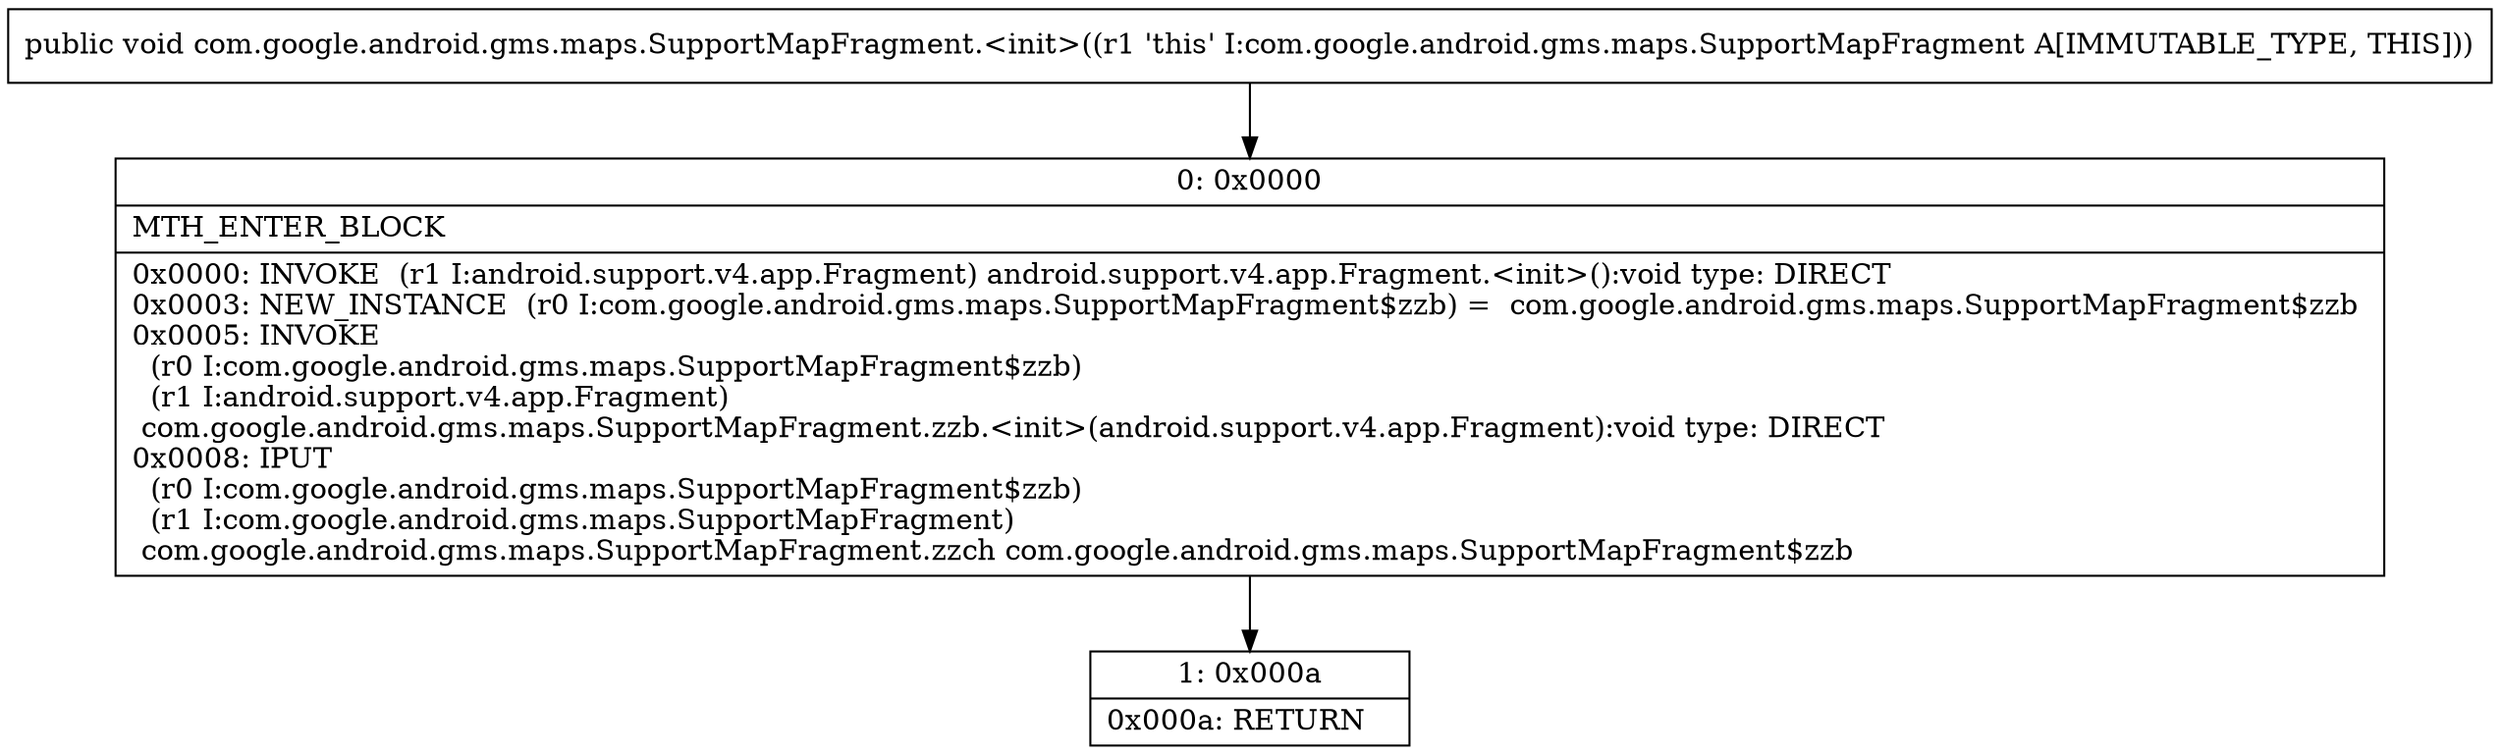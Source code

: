 digraph "CFG forcom.google.android.gms.maps.SupportMapFragment.\<init\>()V" {
Node_0 [shape=record,label="{0\:\ 0x0000|MTH_ENTER_BLOCK\l|0x0000: INVOKE  (r1 I:android.support.v4.app.Fragment) android.support.v4.app.Fragment.\<init\>():void type: DIRECT \l0x0003: NEW_INSTANCE  (r0 I:com.google.android.gms.maps.SupportMapFragment$zzb) =  com.google.android.gms.maps.SupportMapFragment$zzb \l0x0005: INVOKE  \l  (r0 I:com.google.android.gms.maps.SupportMapFragment$zzb)\l  (r1 I:android.support.v4.app.Fragment)\l com.google.android.gms.maps.SupportMapFragment.zzb.\<init\>(android.support.v4.app.Fragment):void type: DIRECT \l0x0008: IPUT  \l  (r0 I:com.google.android.gms.maps.SupportMapFragment$zzb)\l  (r1 I:com.google.android.gms.maps.SupportMapFragment)\l com.google.android.gms.maps.SupportMapFragment.zzch com.google.android.gms.maps.SupportMapFragment$zzb \l}"];
Node_1 [shape=record,label="{1\:\ 0x000a|0x000a: RETURN   \l}"];
MethodNode[shape=record,label="{public void com.google.android.gms.maps.SupportMapFragment.\<init\>((r1 'this' I:com.google.android.gms.maps.SupportMapFragment A[IMMUTABLE_TYPE, THIS])) }"];
MethodNode -> Node_0;
Node_0 -> Node_1;
}

